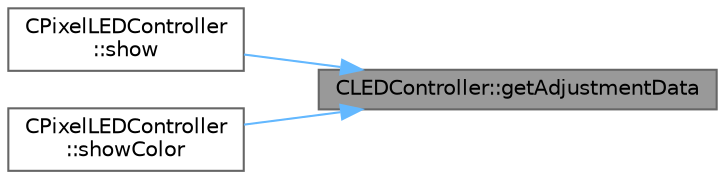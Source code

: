 digraph "CLEDController::getAdjustmentData"
{
 // LATEX_PDF_SIZE
  bgcolor="transparent";
  edge [fontname=Helvetica,fontsize=10,labelfontname=Helvetica,labelfontsize=10];
  node [fontname=Helvetica,fontsize=10,shape=box,height=0.2,width=0.4];
  rankdir="RL";
  Node1 [id="Node000001",label="CLEDController::getAdjustmentData",height=0.2,width=0.4,color="gray40", fillcolor="grey60", style="filled", fontcolor="black",tooltip=" "];
  Node1 -> Node2 [id="edge1_Node000001_Node000002",dir="back",color="steelblue1",style="solid",tooltip=" "];
  Node2 [id="Node000002",label="CPixelLEDController\l::show",height=0.2,width=0.4,color="grey40", fillcolor="white", style="filled",URL="$d0/dc9/class_c_pixel_l_e_d_controller_a12a891e205028cffb6ce21857850416c.html#a12a891e205028cffb6ce21857850416c",tooltip="Write the passed in RGB data out to the LEDs managed by this controller."];
  Node1 -> Node3 [id="edge2_Node000001_Node000003",dir="back",color="steelblue1",style="solid",tooltip=" "];
  Node3 [id="Node000003",label="CPixelLEDController\l::showColor",height=0.2,width=0.4,color="grey40", fillcolor="white", style="filled",URL="$d0/dc9/class_c_pixel_l_e_d_controller_aa4c1675ad3be1055251ea482be2d7a15.html#aa4c1675ad3be1055251ea482be2d7a15",tooltip="Set all the LEDs on the controller to a given color."];
}
